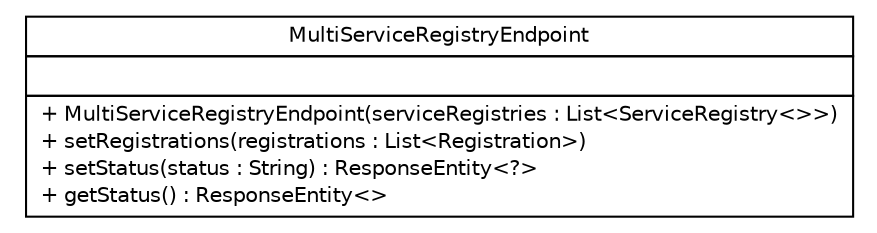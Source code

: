 #!/usr/local/bin/dot
#
# Class diagram 
# Generated by UMLGraph version R5_6-24-gf6e263 (http://www.umlgraph.org/)
#

digraph G {
	edge [fontname="Helvetica",fontsize=10,labelfontname="Helvetica",labelfontsize=10];
	node [fontname="Helvetica",fontsize=10,shape=plaintext];
	nodesep=0.25;
	ranksep=0.5;
	// org.springframework.cloud.client.serviceregistry.endpoint.MultiServiceRegistryEndpoint
	c23 [label=<<table title="org.springframework.cloud.client.serviceregistry.endpoint.MultiServiceRegistryEndpoint" border="0" cellborder="1" cellspacing="0" cellpadding="2" port="p" href="./MultiServiceRegistryEndpoint.html">
		<tr><td><table border="0" cellspacing="0" cellpadding="1">
<tr><td align="center" balign="center"> MultiServiceRegistryEndpoint </td></tr>
		</table></td></tr>
		<tr><td><table border="0" cellspacing="0" cellpadding="1">
<tr><td align="left" balign="left">  </td></tr>
		</table></td></tr>
		<tr><td><table border="0" cellspacing="0" cellpadding="1">
<tr><td align="left" balign="left"> + MultiServiceRegistryEndpoint(serviceRegistries : List&lt;ServiceRegistry&lt;&gt;&gt;) </td></tr>
<tr><td align="left" balign="left"> + setRegistrations(registrations : List&lt;Registration&gt;) </td></tr>
<tr><td align="left" balign="left"> + setStatus(status : String) : ResponseEntity&lt;?&gt; </td></tr>
<tr><td align="left" balign="left"> + getStatus() : ResponseEntity&lt;&gt; </td></tr>
		</table></td></tr>
		</table>>, URL="./MultiServiceRegistryEndpoint.html", fontname="Helvetica", fontcolor="black", fontsize=10.0];
}

